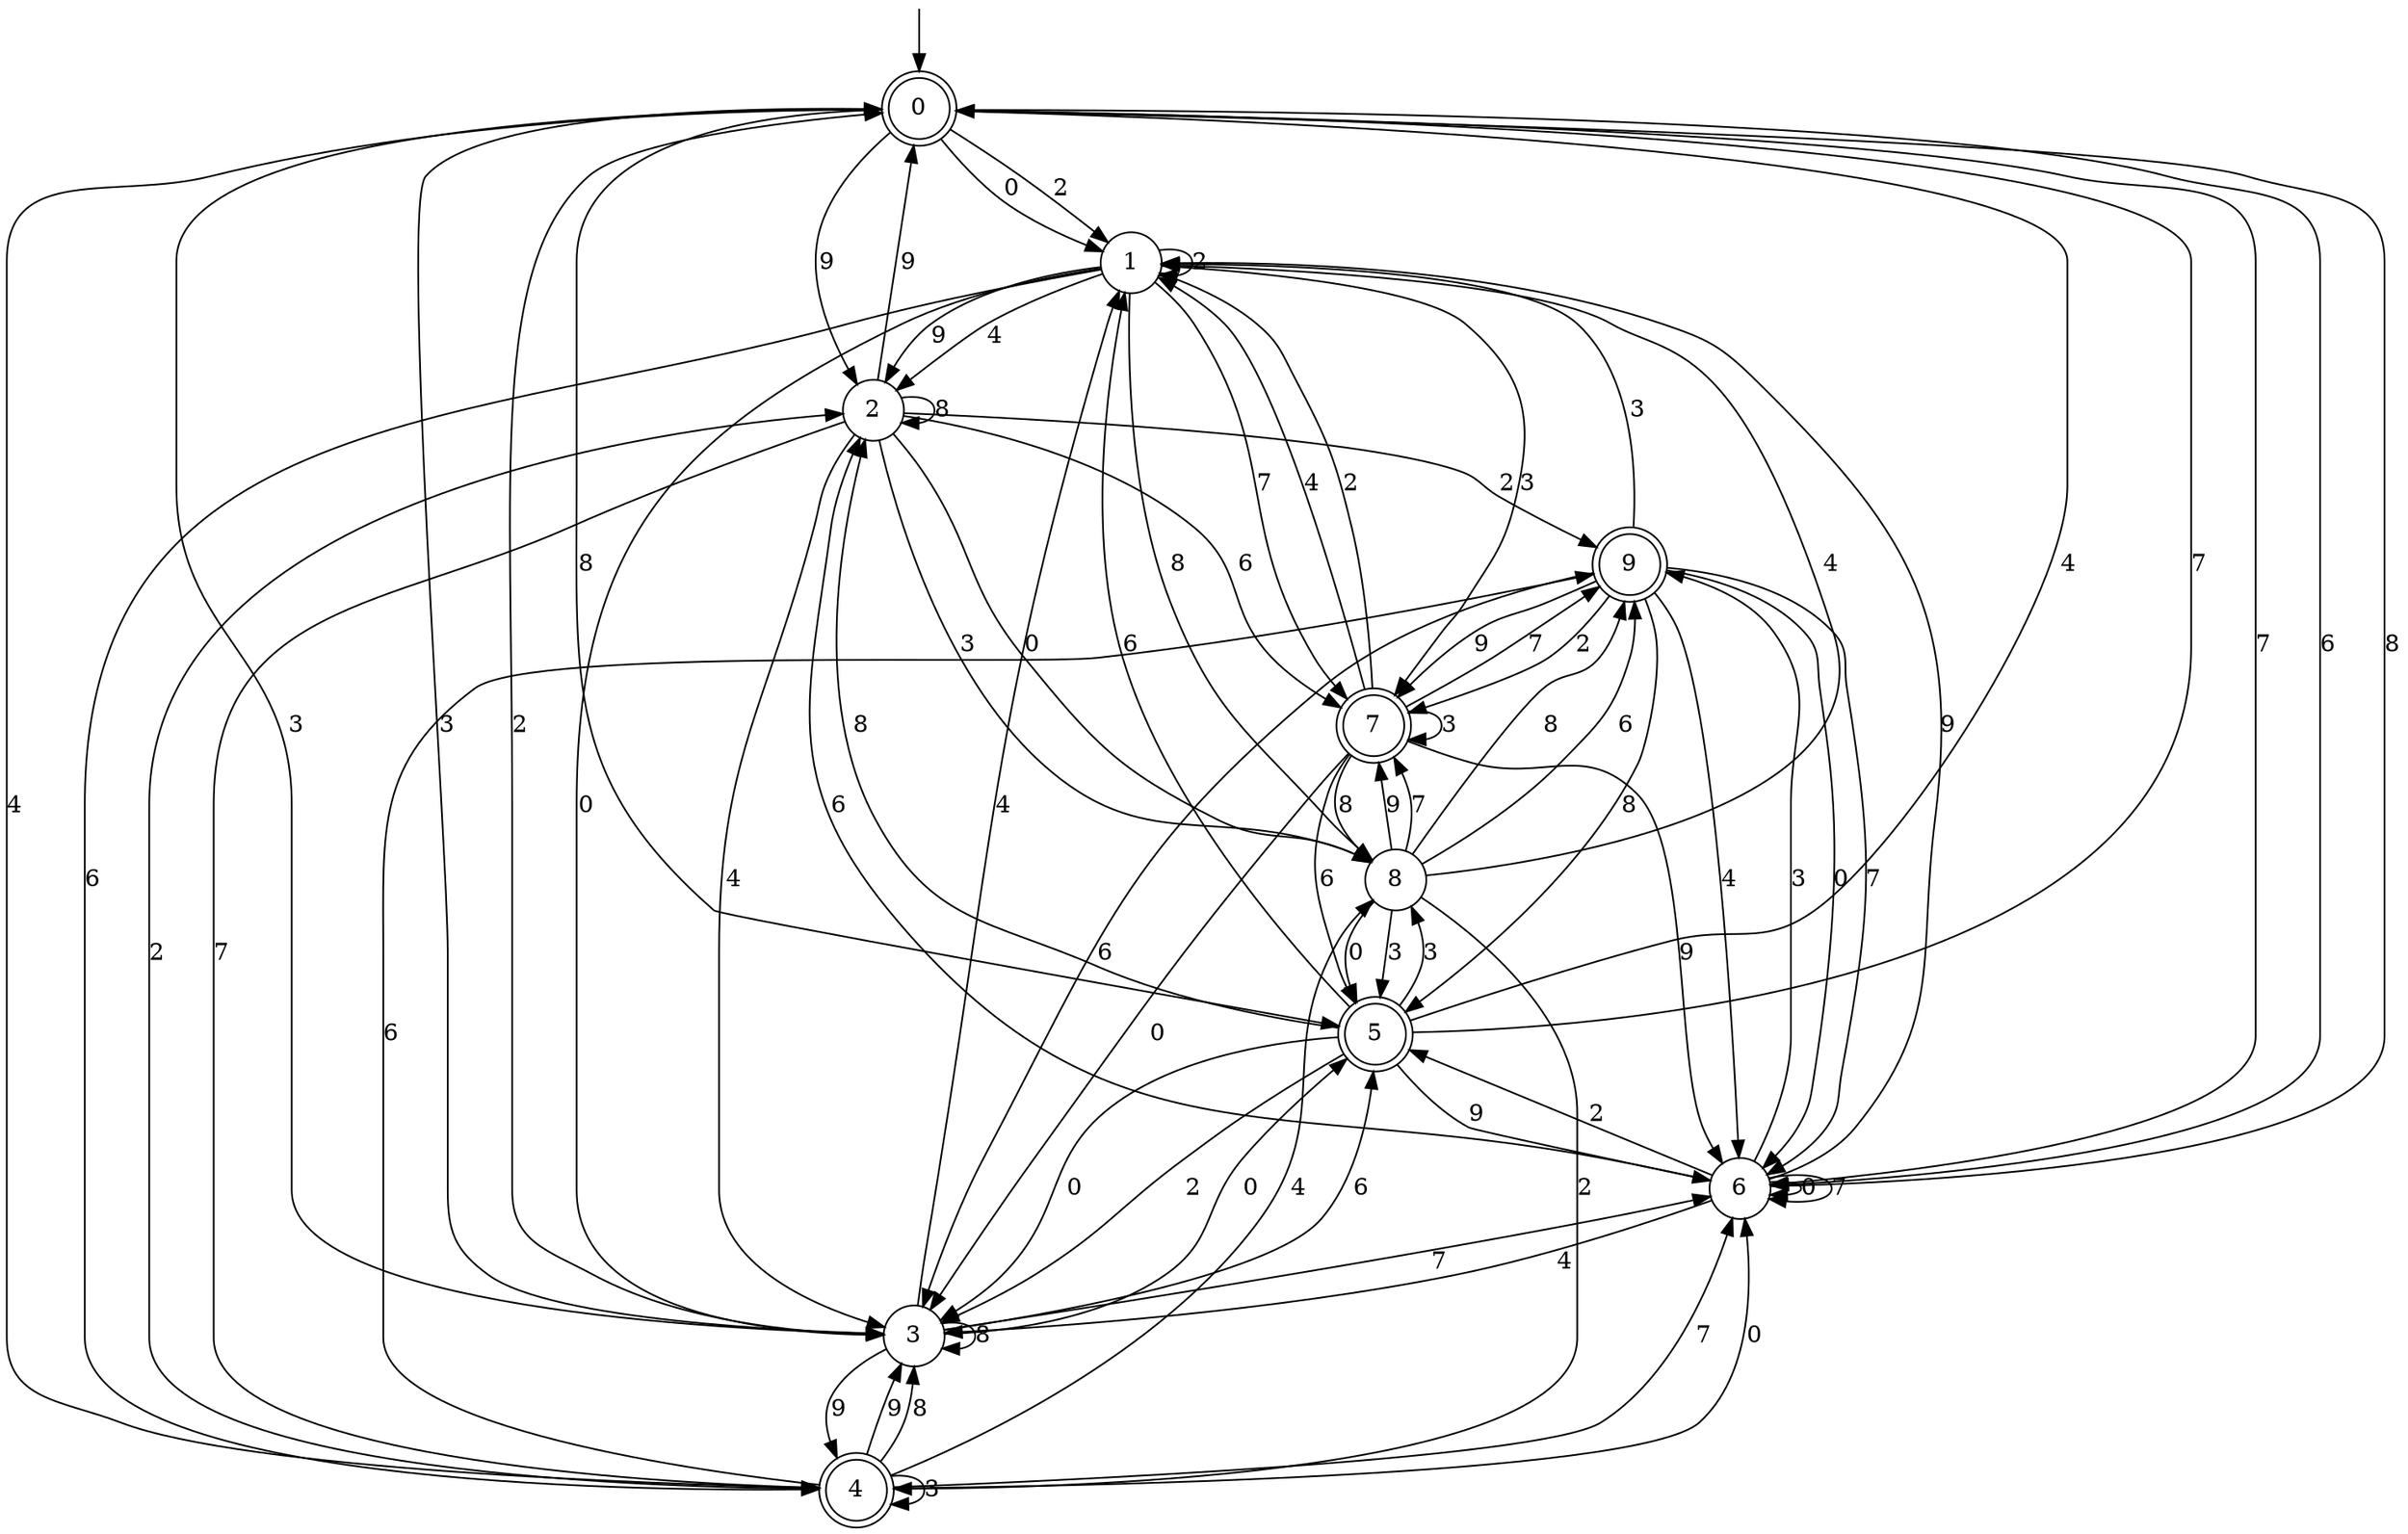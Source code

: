 digraph g {

	s0 [shape="doublecircle" label="0"];
	s1 [shape="circle" label="1"];
	s2 [shape="circle" label="2"];
	s3 [shape="circle" label="3"];
	s4 [shape="doublecircle" label="4"];
	s5 [shape="doublecircle" label="5"];
	s6 [shape="circle" label="6"];
	s7 [shape="doublecircle" label="7"];
	s8 [shape="circle" label="8"];
	s9 [shape="doublecircle" label="9"];
	s0 -> s1 [label="0"];
	s0 -> s2 [label="9"];
	s0 -> s3 [label="3"];
	s0 -> s4 [label="4"];
	s0 -> s5 [label="8"];
	s0 -> s6 [label="7"];
	s0 -> s6 [label="6"];
	s0 -> s1 [label="2"];
	s1 -> s3 [label="0"];
	s1 -> s2 [label="9"];
	s1 -> s7 [label="3"];
	s1 -> s2 [label="4"];
	s1 -> s8 [label="8"];
	s1 -> s7 [label="7"];
	s1 -> s4 [label="6"];
	s1 -> s1 [label="2"];
	s2 -> s8 [label="0"];
	s2 -> s0 [label="9"];
	s2 -> s8 [label="3"];
	s2 -> s3 [label="4"];
	s2 -> s2 [label="8"];
	s2 -> s4 [label="7"];
	s2 -> s7 [label="6"];
	s2 -> s9 [label="2"];
	s3 -> s5 [label="0"];
	s3 -> s4 [label="9"];
	s3 -> s0 [label="3"];
	s3 -> s1 [label="4"];
	s3 -> s3 [label="8"];
	s3 -> s6 [label="7"];
	s3 -> s5 [label="6"];
	s3 -> s0 [label="2"];
	s4 -> s6 [label="0"];
	s4 -> s3 [label="9"];
	s4 -> s4 [label="3"];
	s4 -> s8 [label="4"];
	s4 -> s3 [label="8"];
	s4 -> s6 [label="7"];
	s4 -> s9 [label="6"];
	s4 -> s2 [label="2"];
	s5 -> s3 [label="0"];
	s5 -> s6 [label="9"];
	s5 -> s8 [label="3"];
	s5 -> s0 [label="4"];
	s5 -> s2 [label="8"];
	s5 -> s0 [label="7"];
	s5 -> s1 [label="6"];
	s5 -> s3 [label="2"];
	s6 -> s6 [label="0"];
	s6 -> s1 [label="9"];
	s6 -> s9 [label="3"];
	s6 -> s3 [label="4"];
	s6 -> s0 [label="8"];
	s6 -> s6 [label="7"];
	s6 -> s2 [label="6"];
	s6 -> s5 [label="2"];
	s7 -> s3 [label="0"];
	s7 -> s6 [label="9"];
	s7 -> s7 [label="3"];
	s7 -> s1 [label="4"];
	s7 -> s8 [label="8"];
	s7 -> s9 [label="7"];
	s7 -> s5 [label="6"];
	s7 -> s1 [label="2"];
	s8 -> s5 [label="0"];
	s8 -> s7 [label="9"];
	s8 -> s5 [label="3"];
	s8 -> s1 [label="4"];
	s8 -> s9 [label="8"];
	s8 -> s7 [label="7"];
	s8 -> s9 [label="6"];
	s8 -> s4 [label="2"];
	s9 -> s6 [label="0"];
	s9 -> s7 [label="9"];
	s9 -> s1 [label="3"];
	s9 -> s6 [label="4"];
	s9 -> s5 [label="8"];
	s9 -> s6 [label="7"];
	s9 -> s3 [label="6"];
	s9 -> s7 [label="2"];

__start0 [label="" shape="none" width="0" height="0"];
__start0 -> s0;

}
